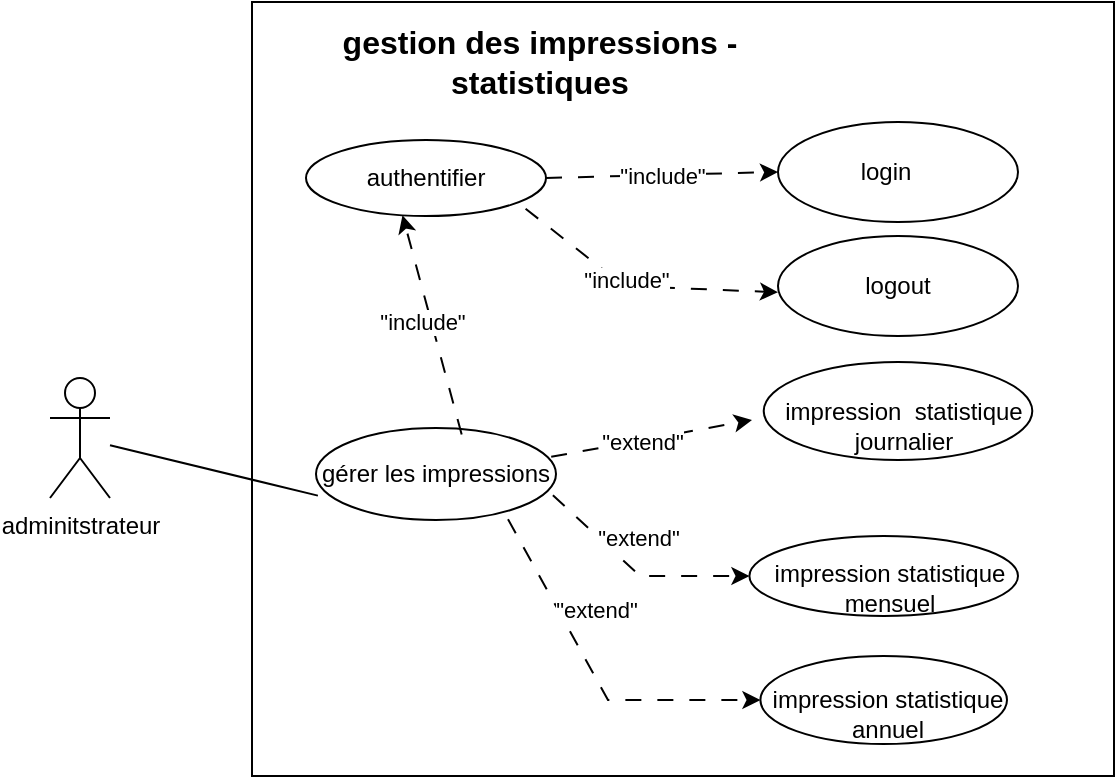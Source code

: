 <mxfile version="27.0.9">
  <diagram name="Page-1" id="1hs5s9o86z9CkmKRlvlU">
    <mxGraphModel dx="692" dy="595" grid="0" gridSize="10" guides="1" tooltips="1" connect="1" arrows="1" fold="1" page="1" pageScale="1" pageWidth="827" pageHeight="1169" math="0" shadow="0">
      <root>
        <mxCell id="0" />
        <mxCell id="1" parent="0" />
        <mxCell id="uYZVZ7EIFvZchoL0AMA1-1" value="" style="rounded=0;whiteSpace=wrap;html=1;" parent="1" vertex="1">
          <mxGeometry x="172" y="138" width="431" height="387" as="geometry" />
        </mxCell>
        <mxCell id="m7XsVHhVL0BLHQTgYPTq-6" value="" style="shape=ellipse;container=1;horizontal=1;horizontalStack=0;resizeParent=1;resizeParentMax=0;resizeLast=0;html=1;dashed=0;collapsible=0;" parent="1" vertex="1">
          <mxGeometry x="435" y="198" width="120" height="50" as="geometry" />
        </mxCell>
        <mxCell id="m7XsVHhVL0BLHQTgYPTq-7" value="login" style="html=1;strokeColor=none;fillColor=none;align=center;verticalAlign=middle;rotatable=0;whiteSpace=wrap;" parent="m7XsVHhVL0BLHQTgYPTq-6" vertex="1">
          <mxGeometry x="-5.8" y="18.75" width="120" height="12.5" as="geometry" />
        </mxCell>
        <mxCell id="m7XsVHhVL0BLHQTgYPTq-11" value="" style="shape=ellipse;container=1;horizontal=1;horizontalStack=0;resizeParent=1;resizeParentMax=0;resizeLast=0;html=1;dashed=0;collapsible=0;" parent="1" vertex="1">
          <mxGeometry x="435" y="255" width="120" height="50" as="geometry" />
        </mxCell>
        <mxCell id="m7XsVHhVL0BLHQTgYPTq-12" value="logout" style="html=1;strokeColor=none;fillColor=none;align=center;verticalAlign=middle;rotatable=0;whiteSpace=wrap;" parent="m7XsVHhVL0BLHQTgYPTq-11" vertex="1">
          <mxGeometry y="18.75" width="120" height="12.5" as="geometry" />
        </mxCell>
        <mxCell id="m7XsVHhVL0BLHQTgYPTq-150" value="" style="shape=ellipse;container=1;horizontal=1;horizontalStack=0;resizeParent=1;resizeParentMax=0;resizeLast=0;html=1;dashed=0;collapsible=0;" parent="1" vertex="1">
          <mxGeometry x="420.71" y="405" width="134.29" height="40" as="geometry" />
        </mxCell>
        <mxCell id="m7XsVHhVL0BLHQTgYPTq-151" value="impression statistique mensuel" style="html=1;strokeColor=none;fillColor=none;align=center;verticalAlign=middle;rotatable=0;whiteSpace=wrap;" parent="m7XsVHhVL0BLHQTgYPTq-150" vertex="1">
          <mxGeometry x="3.002" y="20.922" width="134.29" height="10" as="geometry" />
        </mxCell>
        <mxCell id="m7XsVHhVL0BLHQTgYPTq-154" value="adminitstrateur" style="shape=umlActor;verticalLabelPosition=bottom;verticalAlign=top;html=1;outlineConnect=0;" parent="1" vertex="1">
          <mxGeometry x="71" y="326" width="30" height="60" as="geometry" />
        </mxCell>
        <mxCell id="m7XsVHhVL0BLHQTgYPTq-161" value="" style="shape=ellipse;container=1;horizontal=1;horizontalStack=0;resizeParent=1;resizeParentMax=0;resizeLast=0;html=1;dashed=0;collapsible=0;" parent="1" vertex="1">
          <mxGeometry x="426.21" y="465" width="123.29" height="44" as="geometry" />
        </mxCell>
        <mxCell id="m7XsVHhVL0BLHQTgYPTq-162" value="impression statistique annuel" style="html=1;strokeColor=none;fillColor=none;align=center;verticalAlign=middle;rotatable=0;whiteSpace=wrap;" parent="m7XsVHhVL0BLHQTgYPTq-161" vertex="1">
          <mxGeometry x="3.29" y="16.5" width="120" height="24.912" as="geometry" />
        </mxCell>
        <mxCell id="m7XsVHhVL0BLHQTgYPTq-175" value="" style="shape=ellipse;container=1;horizontal=1;horizontalStack=0;resizeParent=1;resizeParentMax=0;resizeLast=0;html=1;dashed=0;collapsible=0;" parent="1" vertex="1">
          <mxGeometry x="427.86" y="318" width="134.29" height="49" as="geometry" />
        </mxCell>
        <mxCell id="m7XsVHhVL0BLHQTgYPTq-176" value="impression&amp;nbsp; statistique journalier" style="html=1;strokeColor=none;fillColor=none;align=center;verticalAlign=middle;rotatable=0;whiteSpace=wrap;" parent="m7XsVHhVL0BLHQTgYPTq-175" vertex="1">
          <mxGeometry x="3.002" y="25.629" width="134.29" height="12.25" as="geometry" />
        </mxCell>
        <mxCell id="m7XsVHhVL0BLHQTgYPTq-177" value="" style="endArrow=none;html=1;rounded=0;entryX=0.008;entryY=0.735;entryDx=0;entryDy=0;endFill=0;entryPerimeter=0;" parent="1" source="m7XsVHhVL0BLHQTgYPTq-154" target="CdWwhb2jgdk7E8RrZJ7r-7" edge="1">
          <mxGeometry width="50" height="50" relative="1" as="geometry">
            <mxPoint x="100" y="413" as="sourcePoint" />
            <mxPoint x="712" y="576" as="targetPoint" />
            <Array as="points" />
          </mxGeometry>
        </mxCell>
        <mxCell id="uYZVZ7EIFvZchoL0AMA1-2" value="&lt;b&gt;&lt;font style=&quot;font-size: 16px;&quot;&gt;gestion des impressions - statistiques&lt;/font&gt;&lt;/b&gt;" style="text;html=1;align=center;verticalAlign=middle;whiteSpace=wrap;rounded=0;" parent="1" vertex="1">
          <mxGeometry x="187" y="153" width="258" height="30" as="geometry" />
        </mxCell>
        <mxCell id="CdWwhb2jgdk7E8RrZJ7r-1" value="authentifier" style="ellipse;whiteSpace=wrap;html=1;" vertex="1" parent="1">
          <mxGeometry x="199" y="207" width="120" height="38" as="geometry" />
        </mxCell>
        <mxCell id="CdWwhb2jgdk7E8RrZJ7r-3" value="" style="endArrow=classic;html=1;rounded=0;exitX=1;exitY=0.5;exitDx=0;exitDy=0;entryX=0;entryY=0.5;entryDx=0;entryDy=0;dashed=1;dashPattern=8 8;" edge="1" parent="1" source="CdWwhb2jgdk7E8RrZJ7r-1" target="m7XsVHhVL0BLHQTgYPTq-6">
          <mxGeometry width="50" height="50" relative="1" as="geometry">
            <mxPoint x="334" y="334" as="sourcePoint" />
            <mxPoint x="384" y="284" as="targetPoint" />
          </mxGeometry>
        </mxCell>
        <mxCell id="CdWwhb2jgdk7E8RrZJ7r-4" value="&quot;include&quot;" style="edgeLabel;html=1;align=center;verticalAlign=middle;resizable=0;points=[];" vertex="1" connectable="0" parent="CdWwhb2jgdk7E8RrZJ7r-3">
          <mxGeometry x="-0.01" relative="1" as="geometry">
            <mxPoint as="offset" />
          </mxGeometry>
        </mxCell>
        <mxCell id="CdWwhb2jgdk7E8RrZJ7r-5" value="" style="endArrow=classic;html=1;rounded=0;dashed=1;dashPattern=8 8;exitX=0.915;exitY=0.905;exitDx=0;exitDy=0;exitPerimeter=0;entryX=0;entryY=0.75;entryDx=0;entryDy=0;" edge="1" parent="1" source="CdWwhb2jgdk7E8RrZJ7r-1" target="m7XsVHhVL0BLHQTgYPTq-12">
          <mxGeometry width="50" height="50" relative="1" as="geometry">
            <mxPoint x="334" y="334" as="sourcePoint" />
            <mxPoint x="384" y="284" as="targetPoint" />
            <Array as="points">
              <mxPoint x="358" y="280" />
            </Array>
          </mxGeometry>
        </mxCell>
        <mxCell id="CdWwhb2jgdk7E8RrZJ7r-6" value="&quot;include&quot;" style="edgeLabel;html=1;align=center;verticalAlign=middle;resizable=0;points=[];" vertex="1" connectable="0" parent="CdWwhb2jgdk7E8RrZJ7r-5">
          <mxGeometry x="-0.088" y="3" relative="1" as="geometry">
            <mxPoint as="offset" />
          </mxGeometry>
        </mxCell>
        <mxCell id="CdWwhb2jgdk7E8RrZJ7r-7" value="gérer les impressions" style="ellipse;whiteSpace=wrap;html=1;" vertex="1" parent="1">
          <mxGeometry x="204" y="351" width="120" height="46" as="geometry" />
        </mxCell>
        <mxCell id="CdWwhb2jgdk7E8RrZJ7r-8" value="" style="endArrow=classic;html=1;rounded=0;dashed=1;dashPattern=8 8;exitX=0.98;exitY=0.313;exitDx=0;exitDy=0;exitPerimeter=0;" edge="1" parent="1" source="CdWwhb2jgdk7E8RrZJ7r-7">
          <mxGeometry width="50" height="50" relative="1" as="geometry">
            <mxPoint x="334" y="320" as="sourcePoint" />
            <mxPoint x="422" y="347" as="targetPoint" />
          </mxGeometry>
        </mxCell>
        <mxCell id="CdWwhb2jgdk7E8RrZJ7r-9" value="&quot;extend&quot;" style="edgeLabel;html=1;align=center;verticalAlign=middle;resizable=0;points=[];" vertex="1" connectable="0" parent="CdWwhb2jgdk7E8RrZJ7r-8">
          <mxGeometry x="-0.411" y="2" relative="1" as="geometry">
            <mxPoint x="16" as="offset" />
          </mxGeometry>
        </mxCell>
        <mxCell id="CdWwhb2jgdk7E8RrZJ7r-11" value="" style="endArrow=classic;html=1;rounded=0;dashed=1;dashPattern=8 8;entryX=0;entryY=0.5;entryDx=0;entryDy=0;exitX=0.987;exitY=0.73;exitDx=0;exitDy=0;exitPerimeter=0;" edge="1" parent="1" source="CdWwhb2jgdk7E8RrZJ7r-7" target="m7XsVHhVL0BLHQTgYPTq-150">
          <mxGeometry width="50" height="50" relative="1" as="geometry">
            <mxPoint x="374" y="407" as="sourcePoint" />
            <mxPoint x="482" y="406" as="targetPoint" />
            <Array as="points">
              <mxPoint x="366" y="425" />
            </Array>
          </mxGeometry>
        </mxCell>
        <mxCell id="CdWwhb2jgdk7E8RrZJ7r-12" value="&quot;extend&quot;" style="edgeLabel;html=1;align=center;verticalAlign=middle;resizable=0;points=[];" vertex="1" connectable="0" parent="CdWwhb2jgdk7E8RrZJ7r-11">
          <mxGeometry x="-0.411" y="2" relative="1" as="geometry">
            <mxPoint x="16" as="offset" />
          </mxGeometry>
        </mxCell>
        <mxCell id="CdWwhb2jgdk7E8RrZJ7r-13" value="" style="endArrow=classic;html=1;rounded=0;dashed=1;dashPattern=8 8;entryX=0;entryY=0.5;entryDx=0;entryDy=0;exitX=0.8;exitY=0.991;exitDx=0;exitDy=0;exitPerimeter=0;" edge="1" parent="1" source="CdWwhb2jgdk7E8RrZJ7r-7" target="m7XsVHhVL0BLHQTgYPTq-161">
          <mxGeometry width="50" height="50" relative="1" as="geometry">
            <mxPoint x="327" y="447" as="sourcePoint" />
            <mxPoint x="435" y="446" as="targetPoint" />
            <Array as="points">
              <mxPoint x="350" y="487" />
            </Array>
          </mxGeometry>
        </mxCell>
        <mxCell id="CdWwhb2jgdk7E8RrZJ7r-14" value="&quot;extend&quot;" style="edgeLabel;html=1;align=center;verticalAlign=middle;resizable=0;points=[];" vertex="1" connectable="0" parent="CdWwhb2jgdk7E8RrZJ7r-13">
          <mxGeometry x="-0.411" y="2" relative="1" as="geometry">
            <mxPoint x="16" as="offset" />
          </mxGeometry>
        </mxCell>
        <mxCell id="CdWwhb2jgdk7E8RrZJ7r-15" value="" style="endArrow=classic;html=1;rounded=0;exitX=0.607;exitY=0.07;exitDx=0;exitDy=0;exitPerimeter=0;entryX=0.402;entryY=0.989;entryDx=0;entryDy=0;entryPerimeter=0;dashed=1;dashPattern=8 8;" edge="1" parent="1" source="CdWwhb2jgdk7E8RrZJ7r-7" target="CdWwhb2jgdk7E8RrZJ7r-1">
          <mxGeometry width="50" height="50" relative="1" as="geometry">
            <mxPoint x="334" y="320" as="sourcePoint" />
            <mxPoint x="384" y="270" as="targetPoint" />
          </mxGeometry>
        </mxCell>
        <mxCell id="CdWwhb2jgdk7E8RrZJ7r-16" value="&quot;include&quot;" style="edgeLabel;html=1;align=center;verticalAlign=middle;resizable=0;points=[];" vertex="1" connectable="0" parent="CdWwhb2jgdk7E8RrZJ7r-15">
          <mxGeometry x="0.051" y="5" relative="1" as="geometry">
            <mxPoint as="offset" />
          </mxGeometry>
        </mxCell>
      </root>
    </mxGraphModel>
  </diagram>
</mxfile>
